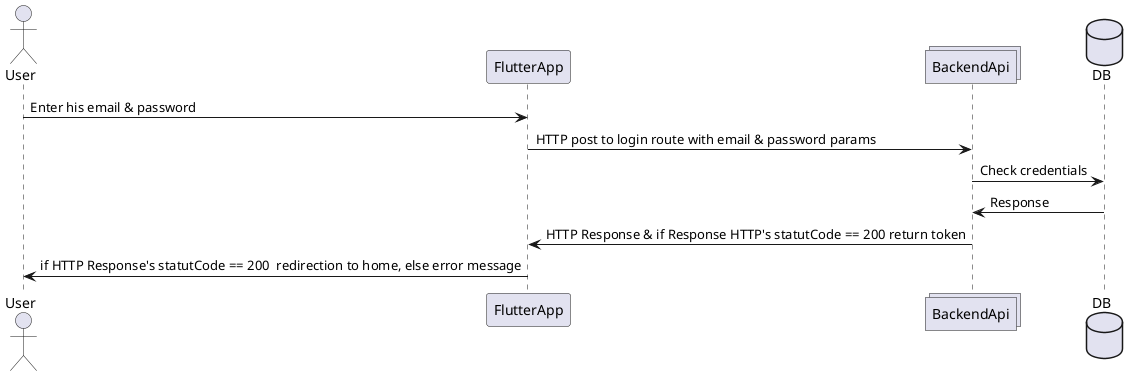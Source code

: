 @startuml

actor       User       as u
participant    FlutterApp    as fa
collections     BackendApi     as ba
database      DB      as db

u -> fa : Enter his email & password 
fa -> ba : HTTP post to login route with email & password params
ba -> db : Check credentials
db -> ba : Response  
ba -> fa : HTTP Response & if Response HTTP's statutCode == 200 return token 
fa-> u : if HTTP Response's statutCode == 200  redirection to home, else error message 

@enduml